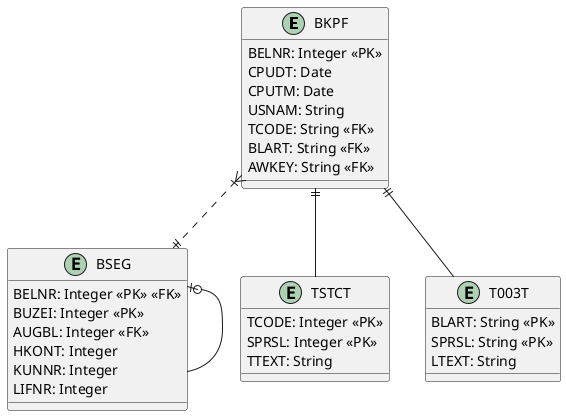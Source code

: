 @startuml

entity BKPF {
    BELNR: Integer <<PK>>
    CPUDT: Date
    CPUTM: Date
    USNAM: String
    TCODE: String <<FK>>
    BLART: String <<FK>>
    AWKEY: String <<FK>>
}

entity BSEG {
    BELNR: Integer <<PK>> <<FK>>
    BUZEI: Integer <<PK>>
    AUGBL: Integer <<FK>>
    HKONT: Integer
    KUNNR: Integer
    LIFNR: Integer
}

entity TSTCT {
    TCODE: Integer <<PK>>
    SPRSL: Integer <<PK>>
    TTEXT: String
}

entity T003T {
    BLART: String <<PK>>
    SPRSL: String <<PK>>
    LTEXT: String
}

BKPF }|..|| BSEG
BSEG |o-- BSEG
BKPF ||-- TSTCT
BKPF ||-- T003T

@enduml
